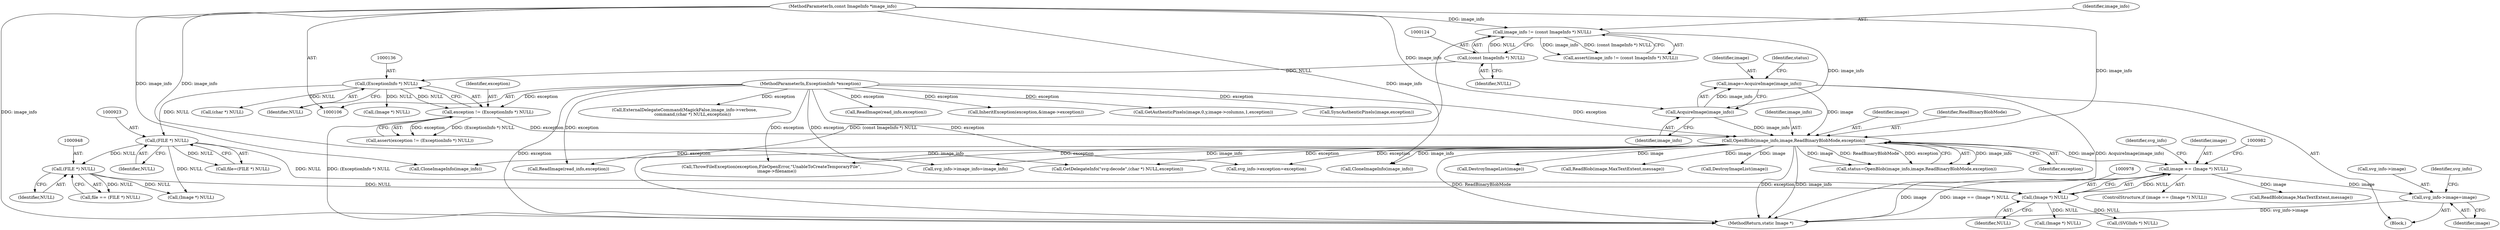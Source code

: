 digraph "0_ImageMagick_f6e9d0d9955e85bdd7540b251cd50d598dacc5e6_60@pointer" {
"1001011" [label="(Call,svg_info->image=image)"];
"1000975" [label="(Call,image == (Image *) NULL)"];
"1000165" [label="(Call,OpenBlob(image_info,image,ReadBinaryBlobMode,exception))"];
"1000161" [label="(Call,AcquireImage(image_info))"];
"1000121" [label="(Call,image_info != (const ImageInfo *) NULL)"];
"1000107" [label="(MethodParameterIn,const ImageInfo *image_info)"];
"1000123" [label="(Call,(const ImageInfo *) NULL)"];
"1000159" [label="(Call,image=AcquireImage(image_info))"];
"1000133" [label="(Call,exception != (ExceptionInfo *) NULL)"];
"1000108" [label="(MethodParameterIn,ExceptionInfo *exception)"];
"1000135" [label="(Call,(ExceptionInfo *) NULL)"];
"1000977" [label="(Call,(Image *) NULL)"];
"1000947" [label="(Call,(FILE *) NULL)"];
"1000922" [label="(Call,(FILE *) NULL)"];
"1000109" [label="(Block,)"];
"1000122" [label="(Identifier,image_info)"];
"1000180" [label="(Call,(Image *) NULL)"];
"1000162" [label="(Identifier,image_info)"];
"1000161" [label="(Call,AcquireImage(image_info))"];
"1000406" [label="(Call,ReadImage(read_info,exception))"];
"1000985" [label="(Identifier,svg_info)"];
"1000577" [label="(Call,InheritException(exception,&image->exception))"];
"1000762" [label="(Call,GetAuthenticPixels(image,0,y,image->columns,1,exception))"];
"1000990" [label="(Call,(SVGInfo *) NULL)"];
"1000922" [label="(Call,(FILE *) NULL)"];
"1000169" [label="(Identifier,exception)"];
"1000981" [label="(Call,(Image *) NULL)"];
"1000959" [label="(Call,ThrowFileException(exception,FileOpenError,\"UnableToCreateTemporaryFile\",\n        image->filename))"];
"1000160" [label="(Identifier,image)"];
"1000159" [label="(Call,image=AcquireImage(image_info))"];
"1000133" [label="(Call,exception != (ExceptionInfo *) NULL)"];
"1000166" [label="(Identifier,image_info)"];
"1000947" [label="(Call,(FILE *) NULL)"];
"1000177" [label="(Call,DestroyImageList(image))"];
"1000121" [label="(Call,image_info != (const ImageInfo *) NULL)"];
"1000945" [label="(Call,file == (FILE *) NULL)"];
"1000974" [label="(ControlStructure,if (image == (Image *) NULL))"];
"1000873" [label="(Call,SyncAuthenticPixels(image,exception))"];
"1000120" [label="(Call,assert(image_info != (const ImageInfo *) NULL))"];
"1000134" [label="(Identifier,exception)"];
"1000971" [label="(Call,(Image *) NULL)"];
"1000975" [label="(Call,image == (Image *) NULL)"];
"1000483" [label="(Call,ReadBlob(image,MaxTextExtent,message))"];
"1000920" [label="(Call,file=(FILE *) NULL)"];
"1000135" [label="(Call,(ExceptionInfo *) NULL)"];
"1000107" [label="(MethodParameterIn,const ImageInfo *image_info)"];
"1001356" [label="(Call,CloneImageInfo(image_info))"];
"1000355" [label="(Call,ExternalDelegateCommand(MagickFalse,image_info->verbose,\n            command,(char *) NULL,exception))"];
"1000165" [label="(Call,OpenBlob(image_info,image,ReadBinaryBlobMode,exception))"];
"1000245" [label="(Call,(char *) NULL)"];
"1000243" [label="(Call,GetDelegateInfo(\"svg:decode\",(char *) NULL,exception))"];
"1001012" [label="(Call,svg_info->image)"];
"1000137" [label="(Identifier,NULL)"];
"1000949" [label="(Identifier,NULL)"];
"1000976" [label="(Identifier,image)"];
"1000968" [label="(Call,DestroyImageList(image))"];
"1000125" [label="(Identifier,NULL)"];
"1001006" [label="(Call,svg_info->exception=exception)"];
"1000977" [label="(Call,(Image *) NULL)"];
"1000167" [label="(Identifier,image)"];
"1001391" [label="(Call,ReadImage(read_info,exception))"];
"1001016" [label="(Call,svg_info->image_info=image_info)"];
"1000924" [label="(Identifier,NULL)"];
"1001015" [label="(Identifier,image)"];
"1001222" [label="(Call,ReadBlob(image,MaxTextExtent,message))"];
"1001018" [label="(Identifier,svg_info)"];
"1000108" [label="(MethodParameterIn,ExceptionInfo *exception)"];
"1000123" [label="(Call,(const ImageInfo *) NULL)"];
"1000394" [label="(Call,CloneImageInfo(image_info))"];
"1001011" [label="(Call,svg_info->image=image)"];
"1000168" [label="(Identifier,ReadBinaryBlobMode)"];
"1000979" [label="(Identifier,NULL)"];
"1001464" [label="(MethodReturn,static Image *)"];
"1000163" [label="(Call,status=OpenBlob(image_info,image,ReadBinaryBlobMode,exception))"];
"1000132" [label="(Call,assert(exception != (ExceptionInfo *) NULL))"];
"1000164" [label="(Identifier,status)"];
"1001011" -> "1000109"  [label="AST: "];
"1001011" -> "1001015"  [label="CFG: "];
"1001012" -> "1001011"  [label="AST: "];
"1001015" -> "1001011"  [label="AST: "];
"1001018" -> "1001011"  [label="CFG: "];
"1001011" -> "1001464"  [label="DDG: svg_info->image"];
"1000975" -> "1001011"  [label="DDG: image"];
"1000975" -> "1000974"  [label="AST: "];
"1000975" -> "1000977"  [label="CFG: "];
"1000976" -> "1000975"  [label="AST: "];
"1000977" -> "1000975"  [label="AST: "];
"1000982" -> "1000975"  [label="CFG: "];
"1000985" -> "1000975"  [label="CFG: "];
"1000975" -> "1001464"  [label="DDG: image == (Image *) NULL"];
"1000975" -> "1001464"  [label="DDG: image"];
"1000165" -> "1000975"  [label="DDG: image"];
"1000977" -> "1000975"  [label="DDG: NULL"];
"1000975" -> "1001222"  [label="DDG: image"];
"1000165" -> "1000163"  [label="AST: "];
"1000165" -> "1000169"  [label="CFG: "];
"1000166" -> "1000165"  [label="AST: "];
"1000167" -> "1000165"  [label="AST: "];
"1000168" -> "1000165"  [label="AST: "];
"1000169" -> "1000165"  [label="AST: "];
"1000163" -> "1000165"  [label="CFG: "];
"1000165" -> "1001464"  [label="DDG: ReadBinaryBlobMode"];
"1000165" -> "1001464"  [label="DDG: exception"];
"1000165" -> "1001464"  [label="DDG: image_info"];
"1000165" -> "1000163"  [label="DDG: image_info"];
"1000165" -> "1000163"  [label="DDG: image"];
"1000165" -> "1000163"  [label="DDG: ReadBinaryBlobMode"];
"1000165" -> "1000163"  [label="DDG: exception"];
"1000161" -> "1000165"  [label="DDG: image_info"];
"1000107" -> "1000165"  [label="DDG: image_info"];
"1000159" -> "1000165"  [label="DDG: image"];
"1000133" -> "1000165"  [label="DDG: exception"];
"1000108" -> "1000165"  [label="DDG: exception"];
"1000165" -> "1000177"  [label="DDG: image"];
"1000165" -> "1000243"  [label="DDG: exception"];
"1000165" -> "1000394"  [label="DDG: image_info"];
"1000165" -> "1000483"  [label="DDG: image"];
"1000165" -> "1000959"  [label="DDG: exception"];
"1000165" -> "1000968"  [label="DDG: image"];
"1000165" -> "1001006"  [label="DDG: exception"];
"1000165" -> "1001016"  [label="DDG: image_info"];
"1000165" -> "1001356"  [label="DDG: image_info"];
"1000165" -> "1001391"  [label="DDG: exception"];
"1000161" -> "1000159"  [label="AST: "];
"1000161" -> "1000162"  [label="CFG: "];
"1000162" -> "1000161"  [label="AST: "];
"1000159" -> "1000161"  [label="CFG: "];
"1000161" -> "1000159"  [label="DDG: image_info"];
"1000121" -> "1000161"  [label="DDG: image_info"];
"1000107" -> "1000161"  [label="DDG: image_info"];
"1000121" -> "1000120"  [label="AST: "];
"1000121" -> "1000123"  [label="CFG: "];
"1000122" -> "1000121"  [label="AST: "];
"1000123" -> "1000121"  [label="AST: "];
"1000120" -> "1000121"  [label="CFG: "];
"1000121" -> "1001464"  [label="DDG: (const ImageInfo *) NULL"];
"1000121" -> "1000120"  [label="DDG: image_info"];
"1000121" -> "1000120"  [label="DDG: (const ImageInfo *) NULL"];
"1000107" -> "1000121"  [label="DDG: image_info"];
"1000123" -> "1000121"  [label="DDG: NULL"];
"1000107" -> "1000106"  [label="AST: "];
"1000107" -> "1001464"  [label="DDG: image_info"];
"1000107" -> "1000394"  [label="DDG: image_info"];
"1000107" -> "1001016"  [label="DDG: image_info"];
"1000107" -> "1001356"  [label="DDG: image_info"];
"1000123" -> "1000125"  [label="CFG: "];
"1000124" -> "1000123"  [label="AST: "];
"1000125" -> "1000123"  [label="AST: "];
"1000123" -> "1000135"  [label="DDG: NULL"];
"1000159" -> "1000109"  [label="AST: "];
"1000160" -> "1000159"  [label="AST: "];
"1000164" -> "1000159"  [label="CFG: "];
"1000159" -> "1001464"  [label="DDG: AcquireImage(image_info)"];
"1000133" -> "1000132"  [label="AST: "];
"1000133" -> "1000135"  [label="CFG: "];
"1000134" -> "1000133"  [label="AST: "];
"1000135" -> "1000133"  [label="AST: "];
"1000132" -> "1000133"  [label="CFG: "];
"1000133" -> "1001464"  [label="DDG: (ExceptionInfo *) NULL"];
"1000133" -> "1000132"  [label="DDG: exception"];
"1000133" -> "1000132"  [label="DDG: (ExceptionInfo *) NULL"];
"1000108" -> "1000133"  [label="DDG: exception"];
"1000135" -> "1000133"  [label="DDG: NULL"];
"1000108" -> "1000106"  [label="AST: "];
"1000108" -> "1001464"  [label="DDG: exception"];
"1000108" -> "1000243"  [label="DDG: exception"];
"1000108" -> "1000355"  [label="DDG: exception"];
"1000108" -> "1000406"  [label="DDG: exception"];
"1000108" -> "1000577"  [label="DDG: exception"];
"1000108" -> "1000762"  [label="DDG: exception"];
"1000108" -> "1000873"  [label="DDG: exception"];
"1000108" -> "1000959"  [label="DDG: exception"];
"1000108" -> "1001006"  [label="DDG: exception"];
"1000108" -> "1001391"  [label="DDG: exception"];
"1000135" -> "1000137"  [label="CFG: "];
"1000136" -> "1000135"  [label="AST: "];
"1000137" -> "1000135"  [label="AST: "];
"1000135" -> "1000180"  [label="DDG: NULL"];
"1000135" -> "1000245"  [label="DDG: NULL"];
"1000135" -> "1000922"  [label="DDG: NULL"];
"1000977" -> "1000979"  [label="CFG: "];
"1000978" -> "1000977"  [label="AST: "];
"1000979" -> "1000977"  [label="AST: "];
"1000947" -> "1000977"  [label="DDG: NULL"];
"1000922" -> "1000977"  [label="DDG: NULL"];
"1000977" -> "1000981"  [label="DDG: NULL"];
"1000977" -> "1000990"  [label="DDG: NULL"];
"1000947" -> "1000945"  [label="AST: "];
"1000947" -> "1000949"  [label="CFG: "];
"1000948" -> "1000947"  [label="AST: "];
"1000949" -> "1000947"  [label="AST: "];
"1000945" -> "1000947"  [label="CFG: "];
"1000947" -> "1000945"  [label="DDG: NULL"];
"1000922" -> "1000947"  [label="DDG: NULL"];
"1000947" -> "1000971"  [label="DDG: NULL"];
"1000922" -> "1000920"  [label="AST: "];
"1000922" -> "1000924"  [label="CFG: "];
"1000923" -> "1000922"  [label="AST: "];
"1000924" -> "1000922"  [label="AST: "];
"1000920" -> "1000922"  [label="CFG: "];
"1000922" -> "1000920"  [label="DDG: NULL"];
"1000922" -> "1000971"  [label="DDG: NULL"];
}
